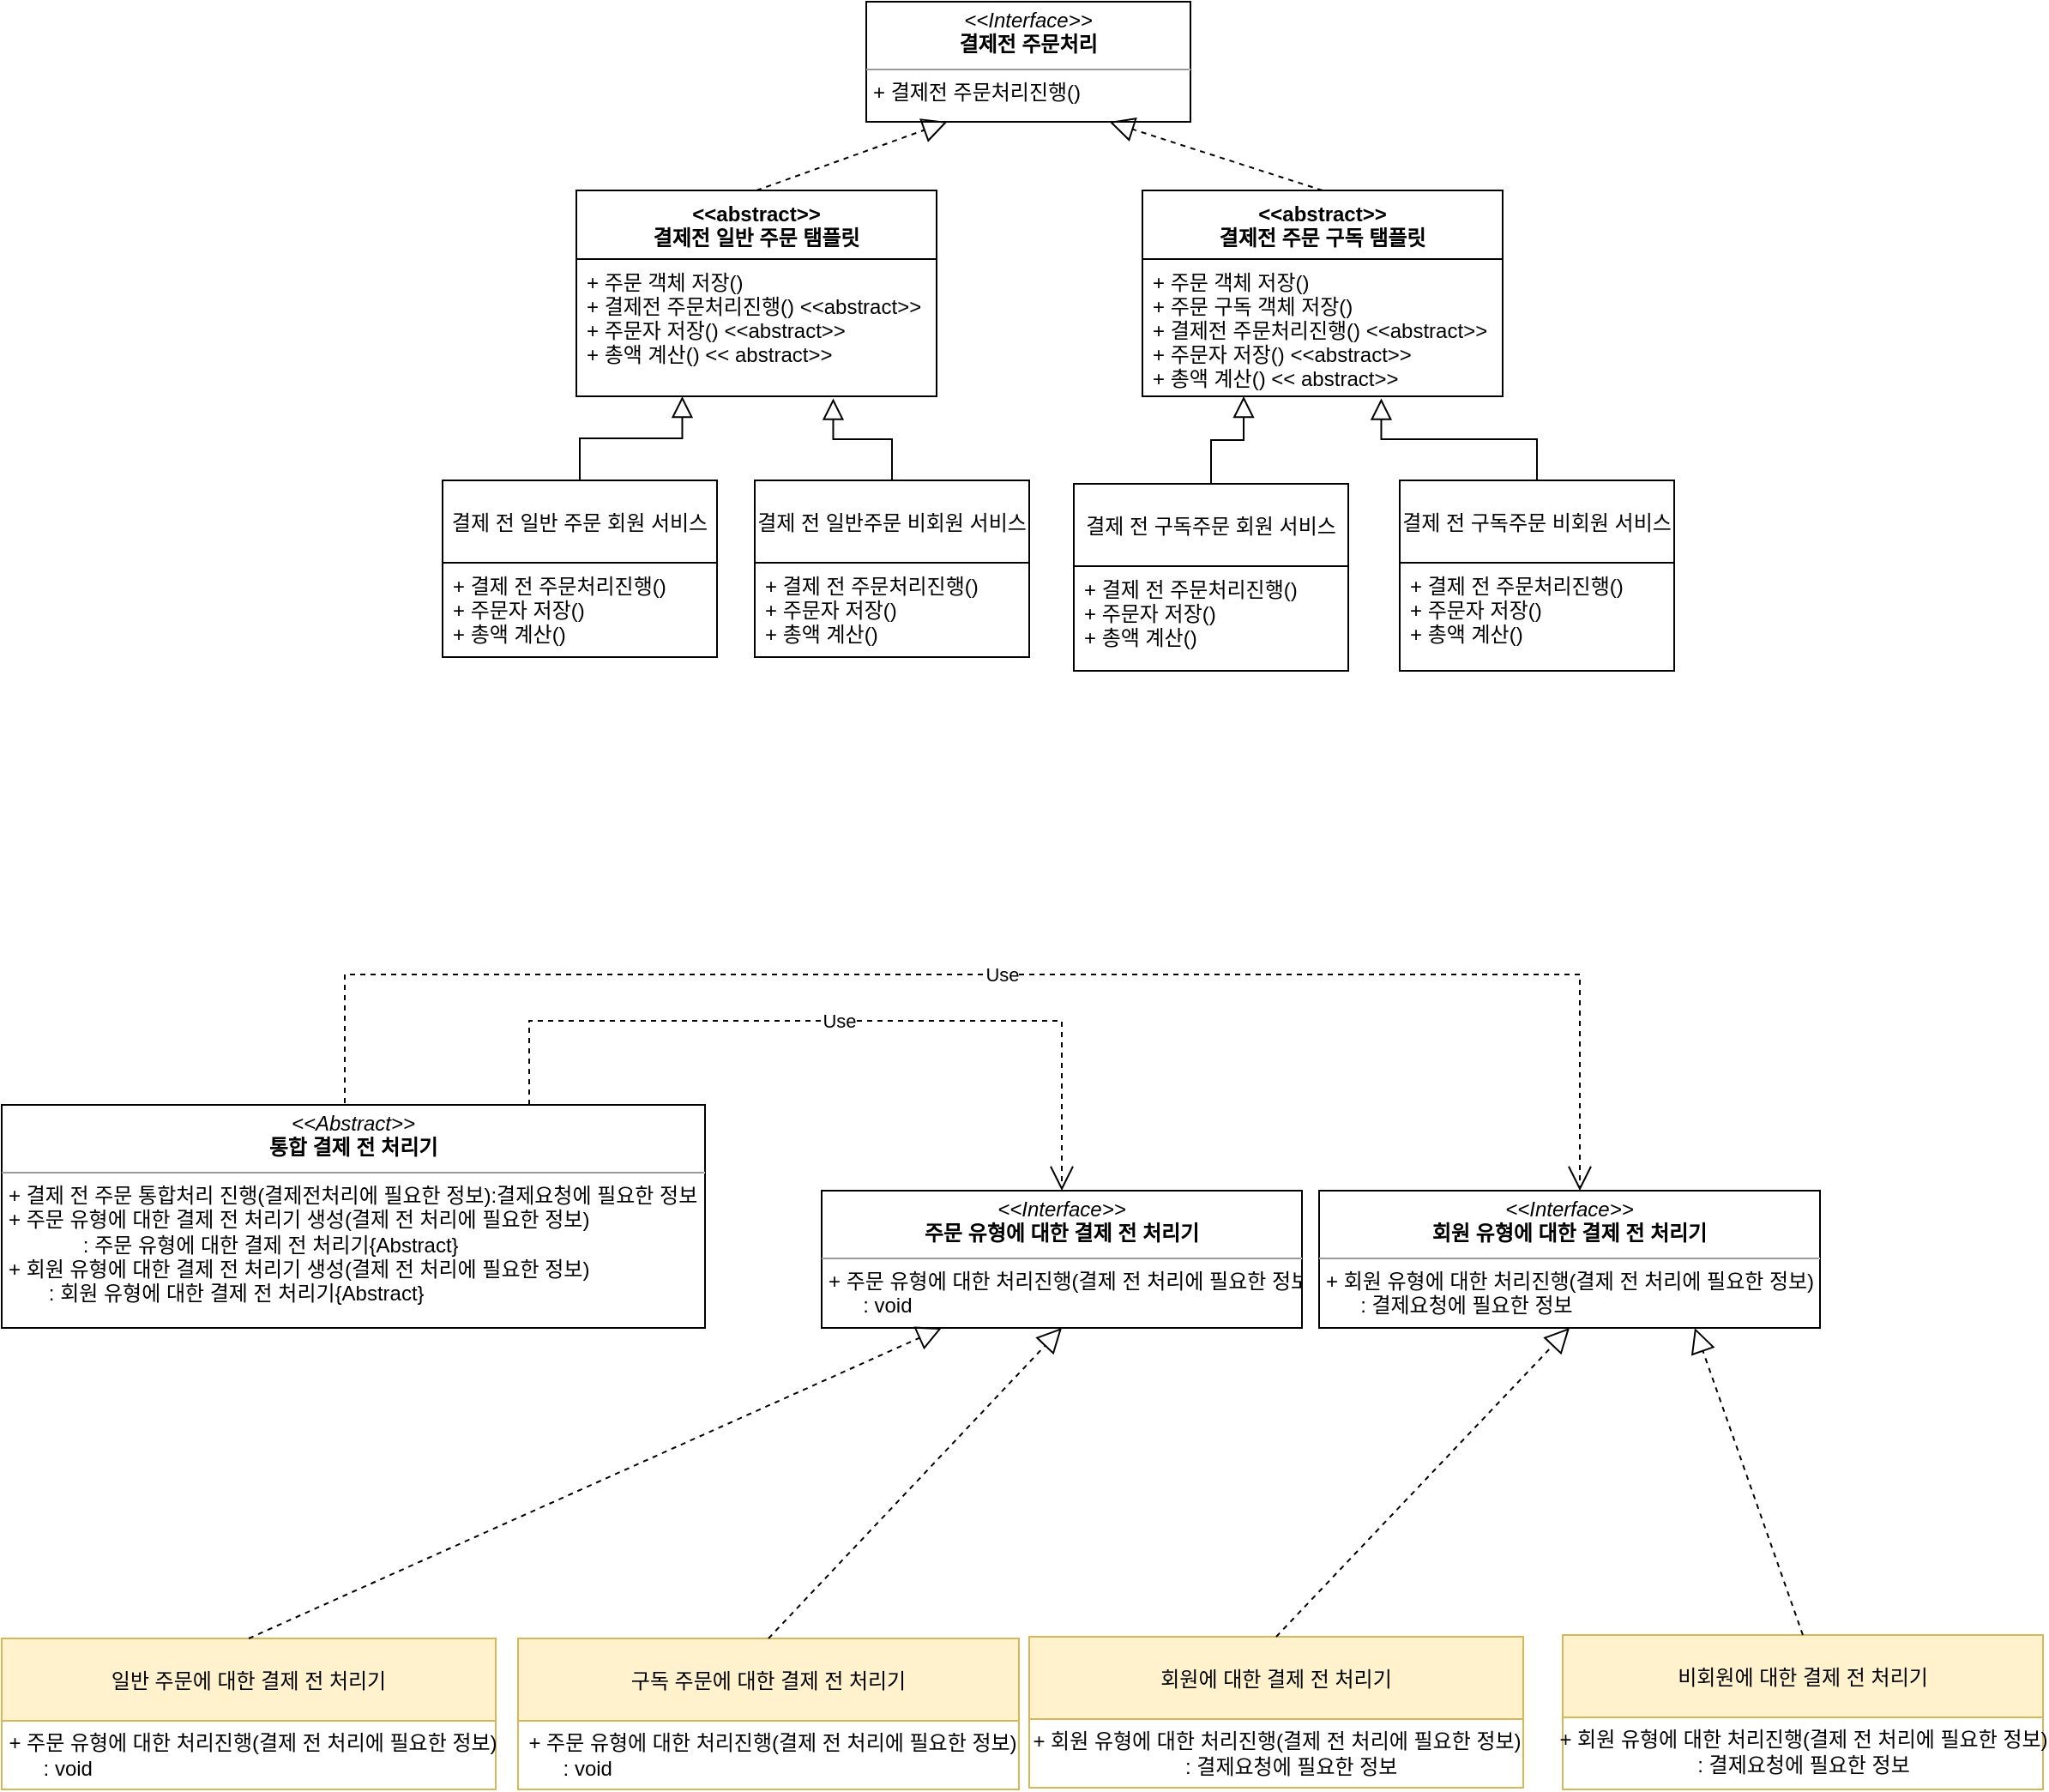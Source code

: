 <mxfile version="20.8.23" type="github">
  <diagram id="C5RBs43oDa-KdzZeNtuy" name="Page-1">
    <mxGraphModel dx="1840" dy="755" grid="0" gridSize="10" guides="1" tooltips="1" connect="1" arrows="1" fold="1" page="0" pageScale="1" pageWidth="980" pageHeight="1390" math="0" shadow="0">
      <root>
        <mxCell id="WIyWlLk6GJQsqaUBKTNV-0" />
        <mxCell id="WIyWlLk6GJQsqaUBKTNV-1" parent="WIyWlLk6GJQsqaUBKTNV-0" />
        <mxCell id="TGdPAaWpjssM8afYQw6g-5" value="&lt;p style=&quot;margin:0px;margin-top:4px;text-align:center;&quot;&gt;&lt;i&gt;&amp;lt;&amp;lt;Interface&amp;gt;&amp;gt;&lt;/i&gt;&lt;br&gt;&lt;b&gt;결제전 주문처리&lt;/b&gt;&lt;/p&gt;&lt;hr size=&quot;1&quot;&gt;&lt;p style=&quot;margin:0px;margin-left:4px;&quot;&gt;&lt;/p&gt;&lt;p style=&quot;margin:0px;margin-left:4px;&quot;&gt;+ 결제전 주문처리진행()&lt;br&gt;&lt;br&gt;&lt;/p&gt;" style="verticalAlign=top;align=left;overflow=fill;fontSize=12;fontFamily=Helvetica;html=1;" parent="WIyWlLk6GJQsqaUBKTNV-1" vertex="1">
          <mxGeometry x="304" y="37" width="189" height="70" as="geometry" />
        </mxCell>
        <mxCell id="TGdPAaWpjssM8afYQw6g-6" value="" style="endArrow=block;dashed=1;endFill=0;endSize=12;html=1;rounded=0;entryX=0.75;entryY=1;entryDx=0;entryDy=0;exitX=0.5;exitY=0;exitDx=0;exitDy=0;" parent="WIyWlLk6GJQsqaUBKTNV-1" source="TGdPAaWpjssM8afYQw6g-7" target="TGdPAaWpjssM8afYQw6g-5" edge="1">
          <mxGeometry width="160" relative="1" as="geometry">
            <mxPoint x="618" y="169.06" as="sourcePoint" />
            <mxPoint x="755.5" y="92" as="targetPoint" />
          </mxGeometry>
        </mxCell>
        <mxCell id="TGdPAaWpjssM8afYQw6g-7" value="&lt;&lt;abstract&gt;&gt;&#xa;결제전 주문 구독 탬플릿" style="swimlane;fontStyle=1;align=center;verticalAlign=top;childLayout=stackLayout;horizontal=1;startSize=40;horizontalStack=0;resizeParent=1;resizeParentMax=0;resizeLast=0;collapsible=1;marginBottom=0;" parent="WIyWlLk6GJQsqaUBKTNV-1" vertex="1">
          <mxGeometry x="465" y="147" width="210" height="120" as="geometry" />
        </mxCell>
        <mxCell id="TGdPAaWpjssM8afYQw6g-10" value="+ 주문 객체 저장()&#xa;+ 주문 구독 객체 저장()&#xa;+ 결제전 주문처리진행() &lt;&lt;abstract&gt;&gt;&#xa;+ 주문자 저장() &lt;&lt;abstract&gt;&gt;&#xa;+ 총액 계산() &lt;&lt; abstract&gt;&gt;" style="text;strokeColor=none;fillColor=none;align=left;verticalAlign=top;spacingLeft=4;spacingRight=4;overflow=hidden;rotatable=0;points=[[0,0.5],[1,0.5]];portConstraint=eastwest;" parent="TGdPAaWpjssM8afYQw6g-7" vertex="1">
          <mxGeometry y="40" width="210" height="80" as="geometry" />
        </mxCell>
        <mxCell id="TGdPAaWpjssM8afYQw6g-12" value="" style="endArrow=block;dashed=1;endFill=0;endSize=12;html=1;rounded=0;exitX=0.5;exitY=0;exitDx=0;exitDy=0;entryX=0.25;entryY=1;entryDx=0;entryDy=0;" parent="WIyWlLk6GJQsqaUBKTNV-1" source="TGdPAaWpjssM8afYQw6g-13" target="TGdPAaWpjssM8afYQw6g-5" edge="1">
          <mxGeometry width="160" relative="1" as="geometry">
            <mxPoint x="555" y="147" as="sourcePoint" />
            <mxPoint x="395" y="97" as="targetPoint" />
          </mxGeometry>
        </mxCell>
        <mxCell id="TGdPAaWpjssM8afYQw6g-13" value="&lt;&lt;abstract&gt;&gt;&#xa;결제전 일반 주문 탬플릿" style="swimlane;fontStyle=1;align=center;verticalAlign=top;childLayout=stackLayout;horizontal=1;startSize=40;horizontalStack=0;resizeParent=1;resizeParentMax=0;resizeLast=0;collapsible=1;marginBottom=0;" parent="WIyWlLk6GJQsqaUBKTNV-1" vertex="1">
          <mxGeometry x="135" y="147" width="210" height="120" as="geometry" />
        </mxCell>
        <mxCell id="TGdPAaWpjssM8afYQw6g-15" value="+ 주문 객체 저장()&#xa;+ 결제전 주문처리진행() &lt;&lt;abstract&gt;&gt;&#xa;+ 주문자 저장() &lt;&lt;abstract&gt;&gt;&#xa;+ 총액 계산() &lt;&lt; abstract&gt;&gt;" style="text;strokeColor=none;fillColor=none;align=left;verticalAlign=top;spacingLeft=4;spacingRight=4;overflow=hidden;rotatable=0;points=[[0,0.5],[1,0.5]];portConstraint=eastwest;" parent="TGdPAaWpjssM8afYQw6g-13" vertex="1">
          <mxGeometry y="40" width="210" height="80" as="geometry" />
        </mxCell>
        <mxCell id="TGdPAaWpjssM8afYQw6g-16" value="결제 전 구독주문 회원 서비스" style="swimlane;fontStyle=0;align=center;verticalAlign=middle;childLayout=stackLayout;horizontal=1;startSize=48;horizontalStack=0;resizeParent=1;resizeLast=0;collapsible=1;marginBottom=0;rounded=0;shadow=0;strokeWidth=1;" parent="WIyWlLk6GJQsqaUBKTNV-1" vertex="1">
          <mxGeometry x="425" y="318.06" width="160" height="108.94" as="geometry">
            <mxRectangle x="130" y="380" width="160" height="26" as="alternateBounds" />
          </mxGeometry>
        </mxCell>
        <mxCell id="TGdPAaWpjssM8afYQw6g-17" value="+ 결제 전 주문처리진행()&#xa;+ 주문자 저장()&#xa;+ 총액 계산() " style="text;align=left;verticalAlign=top;spacingLeft=4;spacingRight=4;overflow=hidden;rotatable=0;points=[[0,0.5],[1,0.5]];portConstraint=eastwest;" parent="TGdPAaWpjssM8afYQw6g-16" vertex="1">
          <mxGeometry y="48" width="160" height="52" as="geometry" />
        </mxCell>
        <mxCell id="TGdPAaWpjssM8afYQw6g-18" value="" style="endArrow=block;endSize=10;endFill=0;shadow=0;strokeWidth=1;rounded=0;edgeStyle=elbowEdgeStyle;elbow=vertical;entryX=0.281;entryY=1;entryDx=0;entryDy=0;entryPerimeter=0;" parent="WIyWlLk6GJQsqaUBKTNV-1" source="TGdPAaWpjssM8afYQw6g-16" target="TGdPAaWpjssM8afYQw6g-10" edge="1">
          <mxGeometry width="160" relative="1" as="geometry">
            <mxPoint x="508" y="194.06" as="sourcePoint" />
            <mxPoint x="608" y="249.06" as="targetPoint" />
          </mxGeometry>
        </mxCell>
        <mxCell id="TGdPAaWpjssM8afYQw6g-19" value="결제 전 구독주문 비회원 서비스" style="swimlane;fontStyle=0;align=center;verticalAlign=middle;childLayout=stackLayout;horizontal=1;startSize=48;horizontalStack=0;resizeParent=1;resizeLast=0;collapsible=1;marginBottom=0;rounded=0;shadow=0;strokeWidth=1;" parent="WIyWlLk6GJQsqaUBKTNV-1" vertex="1">
          <mxGeometry x="615" y="316.06" width="160" height="110.94" as="geometry">
            <mxRectangle x="340" y="380" width="170" height="26" as="alternateBounds" />
          </mxGeometry>
        </mxCell>
        <mxCell id="TGdPAaWpjssM8afYQw6g-20" value="+ 결제 전 주문처리진행()&#xa;+ 주문자 저장()&#xa;+ 총액 계산() " style="text;align=left;verticalAlign=top;spacingLeft=4;spacingRight=4;overflow=hidden;rotatable=0;points=[[0,0.5],[1,0.5]];portConstraint=eastwest;" parent="TGdPAaWpjssM8afYQw6g-19" vertex="1">
          <mxGeometry y="48" width="160" height="62" as="geometry" />
        </mxCell>
        <mxCell id="TGdPAaWpjssM8afYQw6g-21" value="" style="endArrow=block;endSize=10;endFill=0;shadow=0;strokeWidth=1;rounded=0;edgeStyle=elbowEdgeStyle;elbow=vertical;entryX=0.663;entryY=1.016;entryDx=0;entryDy=0;entryPerimeter=0;exitX=0.5;exitY=0;exitDx=0;exitDy=0;" parent="WIyWlLk6GJQsqaUBKTNV-1" source="TGdPAaWpjssM8afYQw6g-19" target="TGdPAaWpjssM8afYQw6g-10" edge="1">
          <mxGeometry width="160" relative="1" as="geometry">
            <mxPoint x="713" y="319.06" as="sourcePoint" />
            <mxPoint x="608" y="249.06" as="targetPoint" />
          </mxGeometry>
        </mxCell>
        <mxCell id="TGdPAaWpjssM8afYQw6g-22" value="결제 전 일반 주문 회원 서비스" style="swimlane;fontStyle=0;align=center;verticalAlign=middle;childLayout=stackLayout;horizontal=1;startSize=48;horizontalStack=0;resizeParent=1;resizeLast=0;collapsible=1;marginBottom=0;rounded=0;shadow=0;strokeWidth=1;" parent="WIyWlLk6GJQsqaUBKTNV-1" vertex="1">
          <mxGeometry x="57" y="316.06" width="160" height="102.94" as="geometry">
            <mxRectangle x="130" y="380" width="160" height="26" as="alternateBounds" />
          </mxGeometry>
        </mxCell>
        <mxCell id="TGdPAaWpjssM8afYQw6g-23" value="+ 결제 전 주문처리진행()&#xa;+ 주문자 저장()&#xa;+ 총액 계산() " style="text;align=left;verticalAlign=top;spacingLeft=4;spacingRight=4;overflow=hidden;rotatable=0;points=[[0,0.5],[1,0.5]];portConstraint=eastwest;" parent="TGdPAaWpjssM8afYQw6g-22" vertex="1">
          <mxGeometry y="48" width="160" height="52" as="geometry" />
        </mxCell>
        <mxCell id="TGdPAaWpjssM8afYQw6g-24" value="결제 전 일반주문 비회원 서비스" style="swimlane;fontStyle=0;align=center;verticalAlign=middle;childLayout=stackLayout;horizontal=1;startSize=48;horizontalStack=0;resizeParent=1;resizeLast=0;collapsible=1;marginBottom=0;rounded=0;shadow=0;strokeWidth=1;" parent="WIyWlLk6GJQsqaUBKTNV-1" vertex="1">
          <mxGeometry x="239" y="316.06" width="160" height="102.94" as="geometry">
            <mxRectangle x="340" y="380" width="170" height="26" as="alternateBounds" />
          </mxGeometry>
        </mxCell>
        <mxCell id="TGdPAaWpjssM8afYQw6g-25" value="+ 결제 전 주문처리진행()&#xa;+ 주문자 저장()&#xa;+ 총액 계산() " style="text;align=left;verticalAlign=top;spacingLeft=4;spacingRight=4;overflow=hidden;rotatable=0;points=[[0,0.5],[1,0.5]];portConstraint=eastwest;" parent="TGdPAaWpjssM8afYQw6g-24" vertex="1">
          <mxGeometry y="48" width="160" height="52" as="geometry" />
        </mxCell>
        <mxCell id="TGdPAaWpjssM8afYQw6g-27" value="" style="endArrow=block;endSize=10;endFill=0;shadow=0;strokeWidth=1;rounded=0;edgeStyle=elbowEdgeStyle;elbow=vertical;entryX=0.713;entryY=1.016;entryDx=0;entryDy=0;entryPerimeter=0;exitX=0.5;exitY=0;exitDx=0;exitDy=0;" parent="WIyWlLk6GJQsqaUBKTNV-1" source="TGdPAaWpjssM8afYQw6g-24" target="TGdPAaWpjssM8afYQw6g-15" edge="1">
          <mxGeometry width="160" relative="1" as="geometry">
            <mxPoint x="320" y="356" as="sourcePoint" />
            <mxPoint x="256" y="282" as="targetPoint" />
          </mxGeometry>
        </mxCell>
        <mxCell id="TGdPAaWpjssM8afYQw6g-28" value="" style="endArrow=block;endSize=10;endFill=0;shadow=0;strokeWidth=1;rounded=0;edgeStyle=elbowEdgeStyle;elbow=vertical;entryX=0.294;entryY=1;entryDx=0;entryDy=0;entryPerimeter=0;exitX=0.5;exitY=0;exitDx=0;exitDy=0;" parent="WIyWlLk6GJQsqaUBKTNV-1" source="TGdPAaWpjssM8afYQw6g-22" target="TGdPAaWpjssM8afYQw6g-15" edge="1">
          <mxGeometry width="160" relative="1" as="geometry">
            <mxPoint x="100" y="322" as="sourcePoint" />
            <mxPoint x="60" y="242" as="targetPoint" />
          </mxGeometry>
        </mxCell>
        <mxCell id="6y6zZ6HqaNXm22ZnVxxc-20" value="회원에 대한 결제 전 처리기" style="swimlane;fontStyle=0;align=center;verticalAlign=middle;childLayout=stackLayout;horizontal=1;startSize=48;horizontalStack=0;resizeParent=1;resizeLast=0;collapsible=1;marginBottom=0;rounded=0;shadow=0;strokeWidth=1;fillColor=#fff2cc;strokeColor=#d6b656;" vertex="1" parent="WIyWlLk6GJQsqaUBKTNV-1">
          <mxGeometry x="399" y="990" width="288" height="88" as="geometry">
            <mxRectangle x="130" y="380" width="160" height="26" as="alternateBounds" />
          </mxGeometry>
        </mxCell>
        <mxCell id="6y6zZ6HqaNXm22ZnVxxc-54" value="+ 회원 유형에 대한 처리진행(결제 전 처리에 필요한 정보)&lt;br&gt;&lt;span style=&quot;white-space: pre;&quot;&gt;	&lt;/span&gt;&lt;span style=&quot;white-space: pre;&quot;&gt;	&lt;/span&gt;&lt;span style=&quot;white-space: pre;&quot;&gt;	&lt;/span&gt;&lt;span style=&quot;white-space: pre;&quot;&gt;	&lt;/span&gt;&lt;span style=&quot;white-space: pre;&quot;&gt;	&lt;/span&gt;: 결제요청에 필요한 정보" style="text;html=1;align=center;verticalAlign=middle;resizable=0;points=[];autosize=1;strokeColor=none;fillColor=none;" vertex="1" parent="6y6zZ6HqaNXm22ZnVxxc-20">
          <mxGeometry y="48" width="288" height="40" as="geometry" />
        </mxCell>
        <mxCell id="6y6zZ6HqaNXm22ZnVxxc-23" value="비회원에 대한 결제 전 처리기" style="swimlane;fontStyle=0;align=center;verticalAlign=middle;childLayout=stackLayout;horizontal=1;startSize=48;horizontalStack=0;resizeParent=1;resizeLast=0;collapsible=1;marginBottom=0;rounded=0;shadow=0;strokeWidth=1;fillColor=#fff2cc;strokeColor=#d6b656;" vertex="1" parent="WIyWlLk6GJQsqaUBKTNV-1">
          <mxGeometry x="710" y="989" width="280" height="90" as="geometry">
            <mxRectangle x="340" y="380" width="170" height="26" as="alternateBounds" />
          </mxGeometry>
        </mxCell>
        <mxCell id="6y6zZ6HqaNXm22ZnVxxc-55" value="+ 회원 유형에 대한 처리진행(결제 전 처리에 필요한 정보)&lt;br style=&quot;border-color: var(--border-color);&quot;&gt;	&lt;span style=&quot;border-color: var(--border-color);&quot;&gt;	&lt;/span&gt;&lt;span style=&quot;border-color: var(--border-color);&quot;&gt;	&lt;/span&gt;&lt;span style=&quot;border-color: var(--border-color);&quot;&gt;	&lt;/span&gt;&lt;span style=&quot;border-color: var(--border-color);&quot;&gt;	&lt;/span&gt;: 결제요청에 필요한 정보" style="text;html=1;align=center;verticalAlign=middle;resizable=0;points=[];autosize=1;strokeColor=none;fillColor=none;" vertex="1" parent="6y6zZ6HqaNXm22ZnVxxc-23">
          <mxGeometry y="48" width="280" height="40" as="geometry" />
        </mxCell>
        <mxCell id="6y6zZ6HqaNXm22ZnVxxc-26" value="일반 주문에 대한 결제 전 처리기" style="swimlane;fontStyle=0;align=center;verticalAlign=middle;childLayout=stackLayout;horizontal=1;startSize=48;horizontalStack=0;resizeParent=1;resizeLast=0;collapsible=1;marginBottom=0;rounded=0;shadow=0;strokeWidth=1;fillColor=#fff2cc;strokeColor=#d6b656;" vertex="1" parent="WIyWlLk6GJQsqaUBKTNV-1">
          <mxGeometry x="-200" y="991" width="288" height="88" as="geometry">
            <mxRectangle x="130" y="380" width="160" height="26" as="alternateBounds" />
          </mxGeometry>
        </mxCell>
        <mxCell id="6y6zZ6HqaNXm22ZnVxxc-51" value="&lt;p style=&quot;border-color: var(--border-color); text-align: left; margin: 0px 0px 0px 4px;&quot;&gt;+ 주문 유형에 대한 처리진행(결제 전 처리에 필요한 정보)&lt;/p&gt;&lt;p style=&quot;border-color: var(--border-color); text-align: left; margin: 0px 0px 0px 4px;&quot;&gt;	&lt;span style=&quot;border-color: var(--border-color);&quot;&gt;	&lt;/span&gt;&lt;span style=&quot;border-color: var(--border-color);&quot;&gt;	&lt;/span&gt;&lt;span style=&quot;border-color: var(--border-color);&quot;&gt;	&lt;/span&gt;&lt;span style=&quot;border-color: var(--border-color);&quot;&gt;	&lt;span style=&quot;border-color: var(--border-color);&quot;&gt;	&lt;/span&gt;&lt;/span&gt;&lt;span style=&quot;white-space: pre;&quot;&gt;	&lt;/span&gt;&lt;span style=&quot;white-space: pre;&quot;&gt;	&lt;/span&gt;&lt;span style=&quot;white-space: pre;&quot;&gt;	&lt;/span&gt;&lt;span style=&quot;white-space: pre;&quot;&gt;	&lt;/span&gt;&lt;span style=&quot;white-space: pre;&quot;&gt;	&lt;/span&gt;&lt;span style=&quot;white-space: pre;&quot;&gt;	&lt;/span&gt;: void&lt;/p&gt;" style="text;html=1;align=center;verticalAlign=middle;resizable=0;points=[];autosize=1;strokeColor=none;fillColor=none;" vertex="1" parent="6y6zZ6HqaNXm22ZnVxxc-26">
          <mxGeometry y="48" width="288" height="40" as="geometry" />
        </mxCell>
        <mxCell id="6y6zZ6HqaNXm22ZnVxxc-28" value="구독 주문에 대한 결제 전 처리기" style="swimlane;fontStyle=0;align=center;verticalAlign=middle;childLayout=stackLayout;horizontal=1;startSize=48;horizontalStack=0;resizeParent=1;resizeLast=0;collapsible=1;marginBottom=0;rounded=0;shadow=0;strokeWidth=1;fillColor=#fff2cc;strokeColor=#d6b656;" vertex="1" parent="WIyWlLk6GJQsqaUBKTNV-1">
          <mxGeometry x="101" y="991" width="292" height="88" as="geometry">
            <mxRectangle x="340" y="380" width="170" height="26" as="alternateBounds" />
          </mxGeometry>
        </mxCell>
        <mxCell id="6y6zZ6HqaNXm22ZnVxxc-53" value="&lt;p style=&quot;border-color: var(--border-color); text-align: left; margin: 0px 0px 0px 4px;&quot;&gt;+ 주문 유형에 대한 처리진행(결제 전 처리에 필요한 정보)&lt;/p&gt;&lt;p style=&quot;border-color: var(--border-color); text-align: left; margin: 0px 0px 0px 4px;&quot;&gt;	&lt;span style=&quot;border-color: var(--border-color);&quot;&gt;	&lt;/span&gt;&lt;span style=&quot;border-color: var(--border-color);&quot;&gt;	&lt;/span&gt;&lt;span style=&quot;border-color: var(--border-color);&quot;&gt;	&lt;/span&gt;&lt;span style=&quot;border-color: var(--border-color);&quot;&gt;	&lt;span style=&quot;border-color: var(--border-color);&quot;&gt;	&lt;/span&gt;&lt;/span&gt;&lt;span style=&quot;white-space: pre;&quot;&gt;	&lt;/span&gt;&lt;span style=&quot;white-space: pre;&quot;&gt;	&lt;/span&gt;&lt;span style=&quot;white-space: pre;&quot;&gt;	&lt;/span&gt;&lt;span style=&quot;white-space: pre;&quot;&gt;	&lt;/span&gt;&lt;span style=&quot;white-space: pre;&quot;&gt;	&lt;/span&gt;&lt;span style=&quot;white-space: pre;&quot;&gt;	&lt;/span&gt;: void&lt;/p&gt;" style="text;html=1;align=center;verticalAlign=middle;resizable=0;points=[];autosize=1;strokeColor=none;fillColor=none;" vertex="1" parent="6y6zZ6HqaNXm22ZnVxxc-28">
          <mxGeometry y="48" width="292" height="40" as="geometry" />
        </mxCell>
        <mxCell id="6y6zZ6HqaNXm22ZnVxxc-33" value="&lt;p style=&quot;margin:0px;margin-top:4px;text-align:center;&quot;&gt;&lt;i&gt;&amp;lt;&amp;lt;Interface&amp;gt;&amp;gt;&lt;/i&gt;&lt;br&gt;&lt;b&gt;회원 유형에 대한 결제 전 처리기&lt;/b&gt;&lt;/p&gt;&lt;hr size=&quot;1&quot;&gt;&lt;p style=&quot;margin:0px;margin-left:4px;&quot;&gt;+ 회원 유형에 대한 처리진행(결제 전 처리에 필요한 정보)&lt;/p&gt;&lt;p style=&quot;margin:0px;margin-left:4px;&quot;&gt;&lt;span style=&quot;white-space: pre;&quot;&gt;	&lt;/span&gt;&lt;span style=&quot;white-space: pre;&quot;&gt;	&lt;/span&gt;&lt;span style=&quot;white-space: pre;&quot;&gt;	&lt;/span&gt;&lt;span style=&quot;white-space: pre;&quot;&gt;	&lt;/span&gt;&lt;span style=&quot;white-space: pre;&quot;&gt;	&lt;/span&gt;&lt;span style=&quot;white-space: pre;&quot;&gt;	&lt;/span&gt;: 결제요청에 필요한 정보&lt;br&gt;&lt;br&gt;&lt;/p&gt;" style="verticalAlign=top;align=left;overflow=fill;fontSize=12;fontFamily=Helvetica;html=1;" vertex="1" parent="WIyWlLk6GJQsqaUBKTNV-1">
          <mxGeometry x="568" y="730" width="292" height="80" as="geometry" />
        </mxCell>
        <mxCell id="6y6zZ6HqaNXm22ZnVxxc-34" value="&lt;p style=&quot;margin:0px;margin-top:4px;text-align:center;&quot;&gt;&lt;i&gt;&amp;lt;&amp;lt;Interface&amp;gt;&amp;gt;&lt;/i&gt;&lt;br&gt;&lt;b&gt;주문 유형에 대한 결제 전 처리기&lt;/b&gt;&lt;/p&gt;&lt;hr size=&quot;1&quot;&gt;&lt;p style=&quot;margin:0px;margin-left:4px;&quot;&gt;+ 주문 유형에 대한 처리진행(결제 전 처리에 필요한 정보)&lt;/p&gt;&lt;p style=&quot;margin:0px;margin-left:4px;&quot;&gt;&lt;span style=&quot;white-space: pre;&quot;&gt;	&lt;/span&gt;&lt;span style=&quot;white-space: pre;&quot;&gt;	&lt;/span&gt;&lt;span style=&quot;white-space: pre;&quot;&gt;	&lt;/span&gt;&lt;span style=&quot;white-space: pre;&quot;&gt;	&lt;/span&gt;&lt;span style=&quot;white-space: pre;&quot;&gt;	&lt;span style=&quot;white-space: pre;&quot;&gt;	&lt;/span&gt;&lt;/span&gt;: void&lt;br&gt;&lt;/p&gt;" style="verticalAlign=top;align=left;overflow=fill;fontSize=12;fontFamily=Helvetica;html=1;" vertex="1" parent="WIyWlLk6GJQsqaUBKTNV-1">
          <mxGeometry x="278" y="730" width="280" height="80" as="geometry" />
        </mxCell>
        <mxCell id="6y6zZ6HqaNXm22ZnVxxc-35" value="&lt;p style=&quot;margin:0px;margin-top:4px;text-align:center;&quot;&gt;&lt;i&gt;&amp;lt;&amp;lt;Abstract&amp;gt;&amp;gt;&lt;/i&gt;&lt;br&gt;&lt;b&gt;통합 결제 전 처리기&lt;/b&gt;&lt;/p&gt;&lt;hr size=&quot;1&quot;&gt;&lt;p style=&quot;margin:0px;margin-left:4px;&quot;&gt;+ 결제 전 주문 통합처리 진행(결제전처리에 필요한 정보):결제요청에 필요한 정보&lt;br&gt;&lt;/p&gt;&lt;p style=&quot;margin:0px;margin-left:4px;&quot;&gt;+ 주문 유형에 대한 결제 전 처리기 생성(결제 전 처리에 필요한 정보)&lt;/p&gt;&lt;p style=&quot;margin:0px;margin-left:4px;&quot;&gt;&amp;nbsp; &amp;nbsp; &amp;nbsp; &lt;span style=&quot;white-space: pre;&quot;&gt;	&lt;/span&gt;&lt;span style=&quot;white-space: pre;&quot;&gt;	&lt;span style=&quot;white-space: pre;&quot;&gt;	&lt;/span&gt;&lt;span style=&quot;white-space: pre;&quot;&gt;	&lt;/span&gt;&lt;span style=&quot;white-space: pre;&quot;&gt;	&lt;/span&gt;&lt;span style=&quot;white-space: pre;&quot;&gt;	&lt;/span&gt;&lt;span style=&quot;white-space: pre;&quot;&gt;	&lt;/span&gt;&lt;/span&gt;: 주문 유형에 대한 결제 전 처리기{Abstract}&lt;/p&gt;&lt;p style=&quot;margin:0px;margin-left:4px;&quot;&gt;+ 회원 유형에 대한 결제 전 처리기 생성(결제 전 처리에 필요한 정보)&lt;/p&gt;&lt;p style=&quot;margin:0px;margin-left:4px;&quot;&gt;&lt;span style=&quot;white-space: pre;&quot;&gt;	&lt;/span&gt;&lt;span style=&quot;white-space: pre;&quot;&gt;	&lt;/span&gt;&lt;span style=&quot;white-space: pre;&quot;&gt;	&lt;/span&gt;&lt;span style=&quot;white-space: pre;&quot;&gt;	&lt;/span&gt;&lt;span style=&quot;white-space: pre;&quot;&gt;	&lt;/span&gt;&lt;span style=&quot;white-space: pre;&quot;&gt;	&lt;/span&gt;&lt;span style=&quot;white-space: pre;&quot;&gt;	&lt;/span&gt;:&lt;span style=&quot;background-color: initial;&quot;&gt;&amp;nbsp;회원 유형에 대한 결제 전 처리기{Abstract}&lt;/span&gt;&lt;/p&gt;" style="verticalAlign=top;align=left;overflow=fill;fontSize=12;fontFamily=Helvetica;html=1;" vertex="1" parent="WIyWlLk6GJQsqaUBKTNV-1">
          <mxGeometry x="-200" y="680" width="410" height="130" as="geometry" />
        </mxCell>
        <mxCell id="6y6zZ6HqaNXm22ZnVxxc-43" value="Use" style="endArrow=open;endSize=12;dashed=1;html=1;rounded=0;edgeStyle=orthogonalEdgeStyle;exitX=0.5;exitY=0;exitDx=0;exitDy=0;" edge="1" parent="WIyWlLk6GJQsqaUBKTNV-1" source="6y6zZ6HqaNXm22ZnVxxc-35" target="6y6zZ6HqaNXm22ZnVxxc-33">
          <mxGeometry width="160" relative="1" as="geometry">
            <mxPoint x="114" y="578" as="sourcePoint" />
            <mxPoint x="412" y="574" as="targetPoint" />
            <Array as="points">
              <mxPoint y="680" />
              <mxPoint y="604" />
              <mxPoint x="720" y="604" />
            </Array>
          </mxGeometry>
        </mxCell>
        <mxCell id="6y6zZ6HqaNXm22ZnVxxc-45" value="Use" style="endArrow=open;endSize=12;dashed=1;html=1;rounded=0;edgeStyle=orthogonalEdgeStyle;entryX=0.5;entryY=0;entryDx=0;entryDy=0;exitX=0.75;exitY=0;exitDx=0;exitDy=0;" edge="1" parent="WIyWlLk6GJQsqaUBKTNV-1" source="6y6zZ6HqaNXm22ZnVxxc-35" target="6y6zZ6HqaNXm22ZnVxxc-34">
          <mxGeometry width="160" relative="1" as="geometry">
            <mxPoint x="209" y="662" as="sourcePoint" />
            <mxPoint x="411" y="565" as="targetPoint" />
            <Array as="points">
              <mxPoint x="190" y="631" />
              <mxPoint x="410" y="631" />
            </Array>
          </mxGeometry>
        </mxCell>
        <mxCell id="6y6zZ6HqaNXm22ZnVxxc-46" value="" style="endArrow=block;dashed=1;endFill=0;endSize=12;html=1;rounded=0;exitX=0.5;exitY=0;exitDx=0;exitDy=0;entryX=0.25;entryY=1;entryDx=0;entryDy=0;" edge="1" parent="WIyWlLk6GJQsqaUBKTNV-1" source="6y6zZ6HqaNXm22ZnVxxc-26" target="6y6zZ6HqaNXm22ZnVxxc-34">
          <mxGeometry width="160" relative="1" as="geometry">
            <mxPoint x="350" y="830" as="sourcePoint" />
            <mxPoint x="510" y="830" as="targetPoint" />
          </mxGeometry>
        </mxCell>
        <mxCell id="6y6zZ6HqaNXm22ZnVxxc-47" value="" style="endArrow=block;dashed=1;endFill=0;endSize=12;html=1;rounded=0;exitX=0.5;exitY=0;exitDx=0;exitDy=0;entryX=0.5;entryY=1;entryDx=0;entryDy=0;" edge="1" parent="WIyWlLk6GJQsqaUBKTNV-1" source="6y6zZ6HqaNXm22ZnVxxc-20" target="6y6zZ6HqaNXm22ZnVxxc-33">
          <mxGeometry width="160" relative="1" as="geometry">
            <mxPoint x="570" y="860.53" as="sourcePoint" />
            <mxPoint x="655" y="759.53" as="targetPoint" />
          </mxGeometry>
        </mxCell>
        <mxCell id="6y6zZ6HqaNXm22ZnVxxc-48" value="" style="endArrow=block;dashed=1;endFill=0;endSize=12;html=1;rounded=0;exitX=0.5;exitY=0;exitDx=0;exitDy=0;entryX=0.5;entryY=1;entryDx=0;entryDy=0;" edge="1" parent="WIyWlLk6GJQsqaUBKTNV-1" source="6y6zZ6HqaNXm22ZnVxxc-28" target="6y6zZ6HqaNXm22ZnVxxc-34">
          <mxGeometry width="160" relative="1" as="geometry">
            <mxPoint x="399" y="861.59" as="sourcePoint" />
            <mxPoint x="480" y="760" as="targetPoint" />
          </mxGeometry>
        </mxCell>
        <mxCell id="6y6zZ6HqaNXm22ZnVxxc-49" value="" style="endArrow=block;dashed=1;endFill=0;endSize=12;html=1;rounded=0;exitX=0.5;exitY=0;exitDx=0;exitDy=0;entryX=0.75;entryY=1;entryDx=0;entryDy=0;" edge="1" parent="WIyWlLk6GJQsqaUBKTNV-1" source="6y6zZ6HqaNXm22ZnVxxc-23" target="6y6zZ6HqaNXm22ZnVxxc-33">
          <mxGeometry width="160" relative="1" as="geometry">
            <mxPoint x="750" y="861.59" as="sourcePoint" />
            <mxPoint x="835" y="760.59" as="targetPoint" />
          </mxGeometry>
        </mxCell>
      </root>
    </mxGraphModel>
  </diagram>
</mxfile>
